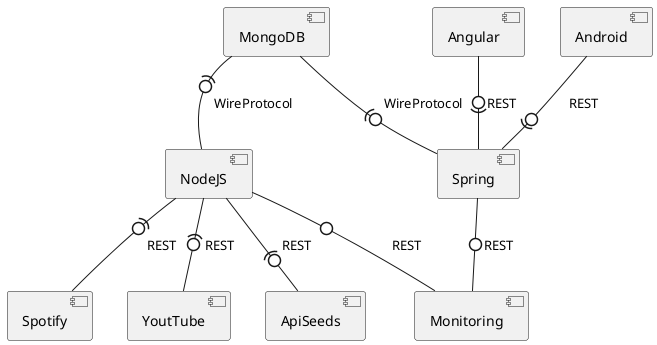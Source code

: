 @startuml Communication
[NodeJS] -(0- [Spotify] : REST
[NodeJS] -(0- [YoutTube] : REST
[NodeJS] -(0- [ApiSeeds] : REST
[NodeJS] -0- [Monitoring] : REST
[Spring] -0- Monitoring : REST

[MongoDB] -(0- [NodeJS] : WireProtocol
[MongoDB] -(0- [Spring] : WireProtocol

[Angular] -0)- [Spring] : REST
[Android] -0)- [Spring] : REST
@enduml